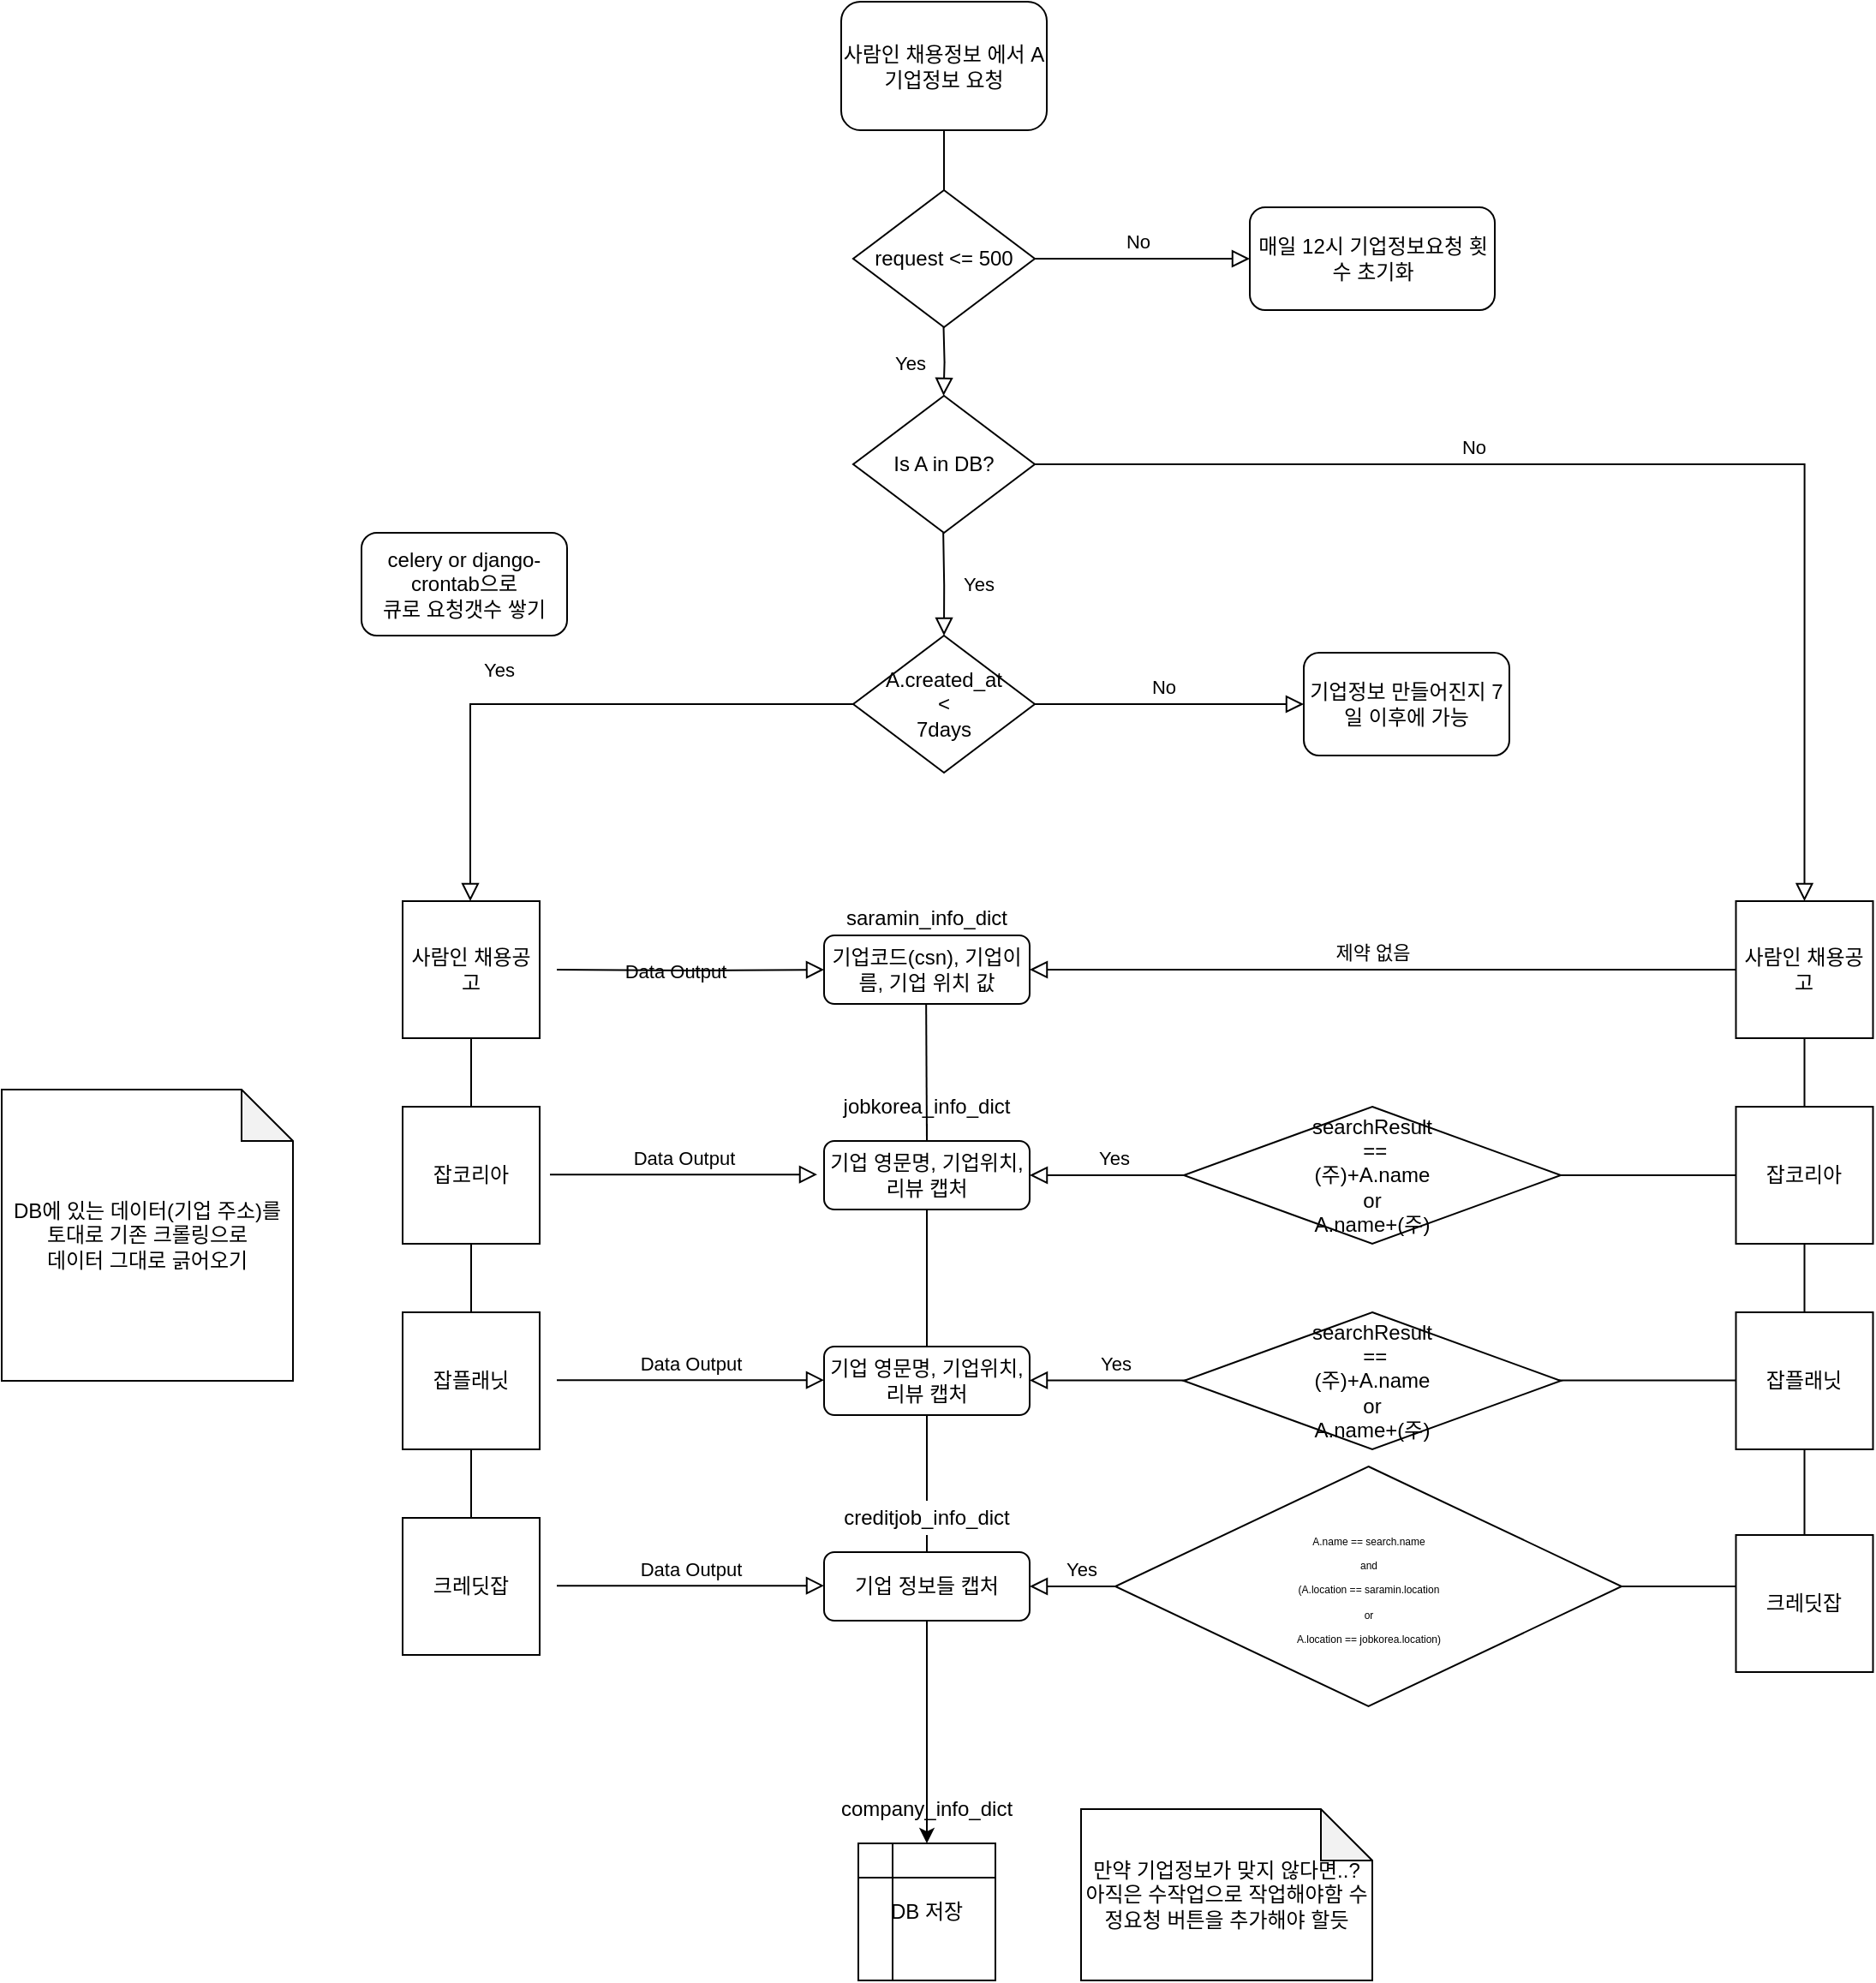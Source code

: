 <mxfile version="14.8.4" type="github">
  <diagram id="C5RBs43oDa-KdzZeNtuy" name="Page-1">
    <mxGraphModel dx="1718" dy="2104" grid="1" gridSize="10" guides="1" tooltips="1" connect="1" arrows="1" fold="1" page="1" pageScale="1" pageWidth="827" pageHeight="1169" math="0" shadow="0">
      <root>
        <mxCell id="WIyWlLk6GJQsqaUBKTNV-0" />
        <mxCell id="WIyWlLk6GJQsqaUBKTNV-1" parent="WIyWlLk6GJQsqaUBKTNV-0" />
        <mxCell id="_Qwmp32nqGXiA7Y4iOjj-80" value="Yes" style="rounded=0;html=1;jettySize=auto;orthogonalLoop=1;fontSize=11;endArrow=block;endFill=0;endSize=8;strokeWidth=1;shadow=0;labelBackgroundColor=none;edgeStyle=orthogonalEdgeStyle;exitX=0;exitY=0.5;exitDx=0;exitDy=0;startArrow=none;" parent="WIyWlLk6GJQsqaUBKTNV-1" source="_Qwmp32nqGXiA7Y4iOjj-69" edge="1">
          <mxGeometry x="0.884" y="-10" relative="1" as="geometry">
            <mxPoint as="offset" />
            <mxPoint x="1270" y="914.71" as="sourcePoint" />
            <mxPoint x="860" y="915" as="targetPoint" />
            <Array as="points">
              <mxPoint x="1320" y="915" />
            </Array>
          </mxGeometry>
        </mxCell>
        <mxCell id="_Qwmp32nqGXiA7Y4iOjj-79" value="Yes" style="rounded=0;html=1;jettySize=auto;orthogonalLoop=1;fontSize=11;endArrow=block;endFill=0;endSize=8;strokeWidth=1;shadow=0;labelBackgroundColor=none;edgeStyle=orthogonalEdgeStyle;exitX=0;exitY=0.5;exitDx=0;exitDy=0;startArrow=none;" parent="WIyWlLk6GJQsqaUBKTNV-1" edge="1">
          <mxGeometry x="0.783" y="-10" relative="1" as="geometry">
            <mxPoint as="offset" />
            <mxPoint x="1320" y="794.71" as="sourcePoint" />
            <mxPoint x="860" y="794.71" as="targetPoint" />
            <Array as="points">
              <mxPoint x="1090" y="794.71" />
              <mxPoint x="1090" y="794.71" />
            </Array>
          </mxGeometry>
        </mxCell>
        <mxCell id="_Qwmp32nqGXiA7Y4iOjj-78" value="Yes" style="rounded=0;html=1;jettySize=auto;orthogonalLoop=1;fontSize=11;endArrow=block;endFill=0;endSize=8;strokeWidth=1;shadow=0;labelBackgroundColor=none;edgeStyle=orthogonalEdgeStyle;exitX=0;exitY=0.5;exitDx=0;exitDy=0;startArrow=none;" parent="WIyWlLk6GJQsqaUBKTNV-1" source="_Qwmp32nqGXiA7Y4iOjj-74" target="WIyWlLk6GJQsqaUBKTNV-12" edge="1">
          <mxGeometry x="0.739" y="-10" relative="1" as="geometry">
            <mxPoint as="offset" />
            <mxPoint x="1228.26" y="605" as="sourcePoint" />
            <mxPoint x="951.76" y="685" as="targetPoint" />
            <Array as="points">
              <mxPoint x="1090" y="675" />
            </Array>
          </mxGeometry>
        </mxCell>
        <mxCell id="_Qwmp32nqGXiA7Y4iOjj-65" value="" style="edgeStyle=orthogonalEdgeStyle;rounded=0;orthogonalLoop=1;jettySize=auto;html=1;entryX=0.5;entryY=0;entryDx=0;entryDy=0;endArrow=none;" parent="WIyWlLk6GJQsqaUBKTNV-1" source="_Qwmp32nqGXiA7Y4iOjj-31" target="_Qwmp32nqGXiA7Y4iOjj-33" edge="1">
          <mxGeometry relative="1" as="geometry">
            <mxPoint x="800" y="645" as="sourcePoint" />
            <mxPoint x="800" y="1275" as="targetPoint" />
          </mxGeometry>
        </mxCell>
        <mxCell id="_Qwmp32nqGXiA7Y4iOjj-63" value="" style="endArrow=none;html=1;entryX=0.5;entryY=1;entryDx=0;entryDy=0;exitX=0.5;exitY=0;exitDx=0;exitDy=0;" parent="WIyWlLk6GJQsqaUBKTNV-1" source="_Qwmp32nqGXiA7Y4iOjj-2" target="_Qwmp32nqGXiA7Y4iOjj-0" edge="1">
          <mxGeometry width="50" height="50" relative="1" as="geometry">
            <mxPoint x="600" y="675" as="sourcePoint" />
            <mxPoint x="650" y="625" as="targetPoint" />
          </mxGeometry>
        </mxCell>
        <mxCell id="_Qwmp32nqGXiA7Y4iOjj-36" style="edgeStyle=orthogonalEdgeStyle;rounded=0;orthogonalLoop=1;jettySize=auto;html=1;entryX=0.5;entryY=0;entryDx=0;entryDy=0;startArrow=none;" parent="WIyWlLk6GJQsqaUBKTNV-1" source="_Qwmp32nqGXiA7Y4iOjj-33" target="_Qwmp32nqGXiA7Y4iOjj-37" edge="1">
          <mxGeometry relative="1" as="geometry">
            <mxPoint x="800" y="1085" as="targetPoint" />
          </mxGeometry>
        </mxCell>
        <mxCell id="WIyWlLk6GJQsqaUBKTNV-3" value="사람인 채용정보 에서 A 기업정보 요청" style="rounded=1;whiteSpace=wrap;html=1;fontSize=12;glass=0;strokeWidth=1;shadow=0;" parent="WIyWlLk6GJQsqaUBKTNV-1" vertex="1">
          <mxGeometry x="750" y="-10" width="120" height="75" as="geometry" />
        </mxCell>
        <mxCell id="WIyWlLk6GJQsqaUBKTNV-5" value="Data Output" style="edgeStyle=orthogonalEdgeStyle;rounded=0;html=1;jettySize=auto;orthogonalLoop=1;fontSize=11;endArrow=block;endFill=0;endSize=8;strokeWidth=1;shadow=0;labelBackgroundColor=none;" parent="WIyWlLk6GJQsqaUBKTNV-1" target="WIyWlLk6GJQsqaUBKTNV-7" edge="1">
          <mxGeometry y="10" relative="1" as="geometry">
            <mxPoint as="offset" />
            <mxPoint x="584" y="555" as="sourcePoint" />
          </mxGeometry>
        </mxCell>
        <mxCell id="WIyWlLk6GJQsqaUBKTNV-7" value="기업코드(csn), 기업이름, 기업 위치 값" style="rounded=1;whiteSpace=wrap;html=1;fontSize=12;glass=0;strokeWidth=1;shadow=0;" parent="WIyWlLk6GJQsqaUBKTNV-1" vertex="1">
          <mxGeometry x="740" y="535" width="120" height="40" as="geometry" />
        </mxCell>
        <mxCell id="WIyWlLk6GJQsqaUBKTNV-12" value="기업 영문명, 기업위치, 리뷰 캡처" style="rounded=1;whiteSpace=wrap;html=1;fontSize=12;glass=0;strokeWidth=1;shadow=0;" parent="WIyWlLk6GJQsqaUBKTNV-1" vertex="1">
          <mxGeometry x="740" y="655" width="120" height="40" as="geometry" />
        </mxCell>
        <mxCell id="_Qwmp32nqGXiA7Y4iOjj-0" value="사람인 채용공고" style="whiteSpace=wrap;html=1;aspect=fixed;" parent="WIyWlLk6GJQsqaUBKTNV-1" vertex="1">
          <mxGeometry x="494" y="515" width="80" height="80" as="geometry" />
        </mxCell>
        <mxCell id="_Qwmp32nqGXiA7Y4iOjj-1" value="잡코리아" style="whiteSpace=wrap;html=1;aspect=fixed;" parent="WIyWlLk6GJQsqaUBKTNV-1" vertex="1">
          <mxGeometry x="494" y="635" width="80" height="80" as="geometry" />
        </mxCell>
        <mxCell id="_Qwmp32nqGXiA7Y4iOjj-2" value="크레딧잡" style="whiteSpace=wrap;html=1;aspect=fixed;" parent="WIyWlLk6GJQsqaUBKTNV-1" vertex="1">
          <mxGeometry x="494" y="875" width="80" height="80" as="geometry" />
        </mxCell>
        <mxCell id="_Qwmp32nqGXiA7Y4iOjj-13" value="Yes" style="rounded=0;html=1;jettySize=auto;orthogonalLoop=1;fontSize=11;endArrow=block;endFill=0;endSize=8;strokeWidth=1;shadow=0;labelBackgroundColor=none;edgeStyle=orthogonalEdgeStyle;startArrow=none;exitX=0;exitY=0.5;exitDx=0;exitDy=0;" parent="WIyWlLk6GJQsqaUBKTNV-1" source="O2hcIhTUHNY9WFCNjRgR-3" edge="1">
          <mxGeometry x="0.223" y="-20" relative="1" as="geometry">
            <mxPoint as="offset" />
            <mxPoint x="740" y="455" as="sourcePoint" />
            <mxPoint x="533.5" y="515" as="targetPoint" />
            <Array as="points">
              <mxPoint x="534" y="400" />
            </Array>
          </mxGeometry>
        </mxCell>
        <mxCell id="_Qwmp32nqGXiA7Y4iOjj-15" value="No" style="edgeStyle=orthogonalEdgeStyle;rounded=0;html=1;jettySize=auto;orthogonalLoop=1;fontSize=11;endArrow=block;endFill=0;endSize=8;strokeWidth=1;shadow=0;labelBackgroundColor=none;entryX=0;entryY=0.5;entryDx=0;entryDy=0;exitX=1;exitY=0.5;exitDx=0;exitDy=0;" parent="WIyWlLk6GJQsqaUBKTNV-1" source="_Qwmp32nqGXiA7Y4iOjj-59" target="_Qwmp32nqGXiA7Y4iOjj-18" edge="1">
          <mxGeometry x="-0.046" y="10" relative="1" as="geometry">
            <mxPoint as="offset" />
            <mxPoint x="587.0" y="320" as="sourcePoint" />
            <mxPoint x="697" y="320" as="targetPoint" />
            <Array as="points" />
          </mxGeometry>
        </mxCell>
        <mxCell id="_Qwmp32nqGXiA7Y4iOjj-18" value="매일 12시 기업정보요청 횟수 초기화" style="rounded=1;whiteSpace=wrap;html=1;" parent="WIyWlLk6GJQsqaUBKTNV-1" vertex="1">
          <mxGeometry x="988.5" y="110" width="143" height="60" as="geometry" />
        </mxCell>
        <mxCell id="_Qwmp32nqGXiA7Y4iOjj-20" value="Data Output" style="edgeStyle=orthogonalEdgeStyle;rounded=0;html=1;jettySize=auto;orthogonalLoop=1;fontSize=11;endArrow=block;endFill=0;endSize=8;strokeWidth=1;shadow=0;labelBackgroundColor=none;" parent="WIyWlLk6GJQsqaUBKTNV-1" edge="1">
          <mxGeometry y="10" relative="1" as="geometry">
            <mxPoint as="offset" />
            <mxPoint x="580" y="674.58" as="sourcePoint" />
            <mxPoint x="736" y="674.58" as="targetPoint" />
          </mxGeometry>
        </mxCell>
        <mxCell id="_Qwmp32nqGXiA7Y4iOjj-30" value="Data Output" style="edgeStyle=orthogonalEdgeStyle;rounded=0;html=1;jettySize=auto;orthogonalLoop=1;fontSize=11;endArrow=block;endFill=0;endSize=8;strokeWidth=1;shadow=0;labelBackgroundColor=none;" parent="WIyWlLk6GJQsqaUBKTNV-1" edge="1">
          <mxGeometry y="10" relative="1" as="geometry">
            <mxPoint as="offset" />
            <mxPoint x="584" y="914.58" as="sourcePoint" />
            <mxPoint x="740.0" y="914.58" as="targetPoint" />
            <Array as="points">
              <mxPoint x="710" y="915" />
              <mxPoint x="710" y="915" />
            </Array>
          </mxGeometry>
        </mxCell>
        <mxCell id="_Qwmp32nqGXiA7Y4iOjj-31" value="jobkorea_info_dict" style="text;html=1;strokeColor=none;fillColor=none;align=center;verticalAlign=middle;whiteSpace=wrap;rounded=0;" parent="WIyWlLk6GJQsqaUBKTNV-1" vertex="1">
          <mxGeometry x="780" y="625" width="40" height="20" as="geometry" />
        </mxCell>
        <mxCell id="_Qwmp32nqGXiA7Y4iOjj-32" value="saramin_info_dict" style="text;html=1;strokeColor=none;fillColor=none;align=center;verticalAlign=middle;whiteSpace=wrap;rounded=0;" parent="WIyWlLk6GJQsqaUBKTNV-1" vertex="1">
          <mxGeometry x="780" y="515" width="40" height="20" as="geometry" />
        </mxCell>
        <mxCell id="_Qwmp32nqGXiA7Y4iOjj-34" value="기업 정보들 캡처" style="rounded=1;whiteSpace=wrap;html=1;fontSize=12;glass=0;strokeWidth=1;shadow=0;" parent="WIyWlLk6GJQsqaUBKTNV-1" vertex="1">
          <mxGeometry x="740" y="895" width="120" height="40" as="geometry" />
        </mxCell>
        <mxCell id="_Qwmp32nqGXiA7Y4iOjj-35" value="" style="endArrow=none;html=1;exitX=0.5;exitY=0;exitDx=0;exitDy=0;" parent="WIyWlLk6GJQsqaUBKTNV-1" source="WIyWlLk6GJQsqaUBKTNV-12" edge="1">
          <mxGeometry width="50" height="50" relative="1" as="geometry">
            <mxPoint x="799.58" y="635" as="sourcePoint" />
            <mxPoint x="799.58" y="575" as="targetPoint" />
          </mxGeometry>
        </mxCell>
        <mxCell id="_Qwmp32nqGXiA7Y4iOjj-37" value="DB 저장" style="shape=internalStorage;whiteSpace=wrap;html=1;backgroundOutline=1;" parent="WIyWlLk6GJQsqaUBKTNV-1" vertex="1">
          <mxGeometry x="760" y="1065" width="80" height="80" as="geometry" />
        </mxCell>
        <mxCell id="_Qwmp32nqGXiA7Y4iOjj-38" value="company_info_dict" style="text;html=1;strokeColor=none;fillColor=none;align=center;verticalAlign=middle;whiteSpace=wrap;rounded=0;" parent="WIyWlLk6GJQsqaUBKTNV-1" vertex="1">
          <mxGeometry x="780" y="1035" width="40" height="20" as="geometry" />
        </mxCell>
        <mxCell id="_Qwmp32nqGXiA7Y4iOjj-42" value="잡플래닛" style="whiteSpace=wrap;html=1;aspect=fixed;" parent="WIyWlLk6GJQsqaUBKTNV-1" vertex="1">
          <mxGeometry x="494" y="755" width="80" height="80" as="geometry" />
        </mxCell>
        <mxCell id="_Qwmp32nqGXiA7Y4iOjj-45" value="기업 영문명, 기업위치, 리뷰 캡처" style="rounded=1;whiteSpace=wrap;html=1;fontSize=12;glass=0;strokeWidth=1;shadow=0;" parent="WIyWlLk6GJQsqaUBKTNV-1" vertex="1">
          <mxGeometry x="740" y="775" width="120" height="40" as="geometry" />
        </mxCell>
        <mxCell id="_Qwmp32nqGXiA7Y4iOjj-46" value="Data Output" style="edgeStyle=orthogonalEdgeStyle;rounded=0;html=1;jettySize=auto;orthogonalLoop=1;fontSize=11;endArrow=block;endFill=0;endSize=8;strokeWidth=1;shadow=0;labelBackgroundColor=none;" parent="WIyWlLk6GJQsqaUBKTNV-1" edge="1">
          <mxGeometry y="10" relative="1" as="geometry">
            <mxPoint as="offset" />
            <mxPoint x="584" y="794.58" as="sourcePoint" />
            <mxPoint x="740" y="794.58" as="targetPoint" />
          </mxGeometry>
        </mxCell>
        <mxCell id="_Qwmp32nqGXiA7Y4iOjj-48" value="searchResult&lt;br&gt;&amp;nbsp;==&lt;br&gt;(주)+A.name&lt;br&gt;or&lt;br&gt;A.name+(주)" style="rhombus;whiteSpace=wrap;html=1;" parent="WIyWlLk6GJQsqaUBKTNV-1" vertex="1">
          <mxGeometry x="950" y="755" width="220" height="80" as="geometry" />
        </mxCell>
        <mxCell id="_Qwmp32nqGXiA7Y4iOjj-50" value="" style="endArrow=none;html=1;" parent="WIyWlLk6GJQsqaUBKTNV-1" target="WIyWlLk6GJQsqaUBKTNV-3" edge="1">
          <mxGeometry width="50" height="50" relative="1" as="geometry">
            <mxPoint x="810" y="105" as="sourcePoint" />
            <mxPoint x="863" y="225" as="targetPoint" />
          </mxGeometry>
        </mxCell>
        <mxCell id="_Qwmp32nqGXiA7Y4iOjj-52" value="Yes" style="rounded=0;html=1;jettySize=auto;orthogonalLoop=1;fontSize=11;endArrow=block;endFill=0;endSize=8;strokeWidth=1;shadow=0;labelBackgroundColor=none;edgeStyle=orthogonalEdgeStyle;" parent="WIyWlLk6GJQsqaUBKTNV-1" edge="1">
          <mxGeometry y="20" relative="1" as="geometry">
            <mxPoint as="offset" />
            <mxPoint x="809.76" y="180" as="sourcePoint" />
            <mxPoint x="809.76" y="220" as="targetPoint" />
          </mxGeometry>
        </mxCell>
        <mxCell id="_Qwmp32nqGXiA7Y4iOjj-57" value="&lt;font style=&quot;font-size: 6px&quot;&gt;A.name == search.name&lt;br style=&quot;font-size: 6px&quot;&gt;and&lt;br style=&quot;font-size: 6px&quot;&gt;(A.location == saramin.location &lt;br&gt;or &lt;br&gt;A.location == jobkorea.location)&lt;/font&gt;" style="rhombus;whiteSpace=wrap;html=1;" parent="WIyWlLk6GJQsqaUBKTNV-1" vertex="1">
          <mxGeometry x="910" y="845" width="295.5" height="140" as="geometry" />
        </mxCell>
        <mxCell id="_Qwmp32nqGXiA7Y4iOjj-59" value="request &amp;lt;= 500" style="rhombus;whiteSpace=wrap;html=1;" parent="WIyWlLk6GJQsqaUBKTNV-1" vertex="1">
          <mxGeometry x="757" y="100" width="106" height="80" as="geometry" />
        </mxCell>
        <mxCell id="_Qwmp32nqGXiA7Y4iOjj-60" value="Is A in DB?" style="rhombus;whiteSpace=wrap;html=1;" parent="WIyWlLk6GJQsqaUBKTNV-1" vertex="1">
          <mxGeometry x="757" y="220" width="106" height="80" as="geometry" />
        </mxCell>
        <mxCell id="_Qwmp32nqGXiA7Y4iOjj-33" value="creditjob_info_dict" style="text;html=1;strokeColor=none;fillColor=none;align=center;verticalAlign=middle;whiteSpace=wrap;rounded=0;" parent="WIyWlLk6GJQsqaUBKTNV-1" vertex="1">
          <mxGeometry x="780" y="865" width="40" height="20" as="geometry" />
        </mxCell>
        <mxCell id="_Qwmp32nqGXiA7Y4iOjj-66" value="" style="endArrow=none;html=1;entryX=0.5;entryY=1;entryDx=0;entryDy=0;exitX=0.5;exitY=0;exitDx=0;exitDy=0;" parent="WIyWlLk6GJQsqaUBKTNV-1" source="_Qwmp32nqGXiA7Y4iOjj-69" target="_Qwmp32nqGXiA7Y4iOjj-67" edge="1">
          <mxGeometry width="50" height="50" relative="1" as="geometry">
            <mxPoint x="1378.25" y="675" as="sourcePoint" />
            <mxPoint x="1428.25" y="625" as="targetPoint" />
          </mxGeometry>
        </mxCell>
        <mxCell id="_Qwmp32nqGXiA7Y4iOjj-67" value="사람인 채용공고" style="whiteSpace=wrap;html=1;aspect=fixed;" parent="WIyWlLk6GJQsqaUBKTNV-1" vertex="1">
          <mxGeometry x="1272.25" y="515" width="80" height="80" as="geometry" />
        </mxCell>
        <mxCell id="_Qwmp32nqGXiA7Y4iOjj-68" value="잡코리아" style="whiteSpace=wrap;html=1;aspect=fixed;" parent="WIyWlLk6GJQsqaUBKTNV-1" vertex="1">
          <mxGeometry x="1272.25" y="635" width="80" height="80" as="geometry" />
        </mxCell>
        <mxCell id="_Qwmp32nqGXiA7Y4iOjj-69" value="크레딧잡" style="whiteSpace=wrap;html=1;aspect=fixed;" parent="WIyWlLk6GJQsqaUBKTNV-1" vertex="1">
          <mxGeometry x="1272.25" y="885" width="80" height="80" as="geometry" />
        </mxCell>
        <mxCell id="_Qwmp32nqGXiA7Y4iOjj-70" value="잡플래닛" style="whiteSpace=wrap;html=1;aspect=fixed;" parent="WIyWlLk6GJQsqaUBKTNV-1" vertex="1">
          <mxGeometry x="1272.25" y="755" width="80" height="80" as="geometry" />
        </mxCell>
        <mxCell id="_Qwmp32nqGXiA7Y4iOjj-73" value="No" style="edgeStyle=orthogonalEdgeStyle;rounded=0;html=1;jettySize=auto;orthogonalLoop=1;fontSize=11;endArrow=block;endFill=0;endSize=8;strokeWidth=1;shadow=0;labelBackgroundColor=none;entryX=0.5;entryY=0;entryDx=0;entryDy=0;exitX=1;exitY=0.5;exitDx=0;exitDy=0;" parent="WIyWlLk6GJQsqaUBKTNV-1" source="_Qwmp32nqGXiA7Y4iOjj-60" target="_Qwmp32nqGXiA7Y4iOjj-67" edge="1">
          <mxGeometry x="-0.273" y="10" relative="1" as="geometry">
            <mxPoint as="offset" />
            <mxPoint x="980" y="425" as="sourcePoint" />
            <mxPoint x="1184" y="425" as="targetPoint" />
            <Array as="points" />
          </mxGeometry>
        </mxCell>
        <mxCell id="_Qwmp32nqGXiA7Y4iOjj-76" value="제약 없음" style="rounded=0;html=1;jettySize=auto;orthogonalLoop=1;fontSize=11;endArrow=block;endFill=0;endSize=8;strokeWidth=1;shadow=0;labelBackgroundColor=none;edgeStyle=orthogonalEdgeStyle;exitX=0;exitY=0.5;exitDx=0;exitDy=0;" parent="WIyWlLk6GJQsqaUBKTNV-1" source="_Qwmp32nqGXiA7Y4iOjj-67" target="WIyWlLk6GJQsqaUBKTNV-7" edge="1">
          <mxGeometry x="0.03" y="-10" relative="1" as="geometry">
            <mxPoint as="offset" />
            <mxPoint x="1097.33" y="525" as="sourcePoint" />
            <mxPoint x="1097.33" y="575" as="targetPoint" />
          </mxGeometry>
        </mxCell>
        <mxCell id="_Qwmp32nqGXiA7Y4iOjj-74" value="searchResult&lt;br&gt;&amp;nbsp;==&lt;br&gt;(주)+A.name&lt;br&gt;or&lt;br&gt;A.name+(주)" style="rhombus;whiteSpace=wrap;html=1;" parent="WIyWlLk6GJQsqaUBKTNV-1" vertex="1">
          <mxGeometry x="950" y="635" width="220" height="80" as="geometry" />
        </mxCell>
        <mxCell id="_Qwmp32nqGXiA7Y4iOjj-82" value="" style="rounded=0;html=1;jettySize=auto;orthogonalLoop=1;fontSize=11;endArrow=none;endFill=0;endSize=8;strokeWidth=1;shadow=0;labelBackgroundColor=none;edgeStyle=orthogonalEdgeStyle;exitX=0;exitY=0.5;exitDx=0;exitDy=0;startArrow=none;" parent="WIyWlLk6GJQsqaUBKTNV-1" source="_Qwmp32nqGXiA7Y4iOjj-68" target="_Qwmp32nqGXiA7Y4iOjj-74" edge="1">
          <mxGeometry x="0.739" y="-10" relative="1" as="geometry">
            <mxPoint as="offset" />
            <mxPoint x="1272.25" y="675" as="sourcePoint" />
            <mxPoint x="812.25" y="675.034" as="targetPoint" />
            <Array as="points">
              <mxPoint x="1042.25" y="675" />
            </Array>
          </mxGeometry>
        </mxCell>
        <mxCell id="_Qwmp32nqGXiA7Y4iOjj-84" value="DB에 있는 데이터(기업 주소)를 토대로 기존 크롤링으로 &lt;br&gt;데이터 그대로 긁어오기" style="shape=note;whiteSpace=wrap;html=1;backgroundOutline=1;darkOpacity=0.05;" parent="WIyWlLk6GJQsqaUBKTNV-1" vertex="1">
          <mxGeometry x="260" y="625" width="170" height="170" as="geometry" />
        </mxCell>
        <mxCell id="O2hcIhTUHNY9WFCNjRgR-0" value="celery or django-crontab으로 &lt;br&gt;큐로 요청갯수 쌓기" style="rounded=1;whiteSpace=wrap;html=1;" vertex="1" parent="WIyWlLk6GJQsqaUBKTNV-1">
          <mxGeometry x="470" y="300" width="120" height="60" as="geometry" />
        </mxCell>
        <mxCell id="O2hcIhTUHNY9WFCNjRgR-1" value="No" style="edgeStyle=orthogonalEdgeStyle;rounded=0;html=1;jettySize=auto;orthogonalLoop=1;fontSize=11;endArrow=block;endFill=0;endSize=8;strokeWidth=1;shadow=0;labelBackgroundColor=none;entryX=0;entryY=0.5;entryDx=0;entryDy=0;startArrow=none;" edge="1" parent="WIyWlLk6GJQsqaUBKTNV-1" source="O2hcIhTUHNY9WFCNjRgR-3" target="O2hcIhTUHNY9WFCNjRgR-2">
          <mxGeometry x="-0.049" y="10" relative="1" as="geometry">
            <mxPoint as="offset" />
            <mxPoint x="577" y="409.5" as="sourcePoint" />
            <mxPoint x="730" y="409.5" as="targetPoint" />
            <Array as="points" />
          </mxGeometry>
        </mxCell>
        <mxCell id="O2hcIhTUHNY9WFCNjRgR-2" value="기업정보 만들어진지 7일 이후에 가능" style="rounded=1;whiteSpace=wrap;html=1;" vertex="1" parent="WIyWlLk6GJQsqaUBKTNV-1">
          <mxGeometry x="1020" y="370" width="120" height="60" as="geometry" />
        </mxCell>
        <mxCell id="O2hcIhTUHNY9WFCNjRgR-3" value="A.created_at &lt;br&gt;&amp;lt; &lt;br&gt;7days" style="rhombus;whiteSpace=wrap;html=1;" vertex="1" parent="WIyWlLk6GJQsqaUBKTNV-1">
          <mxGeometry x="757" y="360" width="106" height="80" as="geometry" />
        </mxCell>
        <mxCell id="O2hcIhTUHNY9WFCNjRgR-6" value="Yes" style="rounded=0;html=1;jettySize=auto;orthogonalLoop=1;fontSize=11;endArrow=block;endFill=0;endSize=8;strokeWidth=1;shadow=0;labelBackgroundColor=none;edgeStyle=orthogonalEdgeStyle;entryX=0.5;entryY=0;entryDx=0;entryDy=0;" edge="1" parent="WIyWlLk6GJQsqaUBKTNV-1" target="O2hcIhTUHNY9WFCNjRgR-3">
          <mxGeometry y="20" relative="1" as="geometry">
            <mxPoint as="offset" />
            <mxPoint x="809.58" y="300" as="sourcePoint" />
            <mxPoint x="809.58" y="340" as="targetPoint" />
          </mxGeometry>
        </mxCell>
        <mxCell id="O2hcIhTUHNY9WFCNjRgR-7" value="만약 기업정보가 맞지 않다면..? 아직은 수작업으로 작업해야함 수정요청 버튼을 추가해야 할듯" style="shape=note;whiteSpace=wrap;html=1;backgroundOutline=1;darkOpacity=0.05;" vertex="1" parent="WIyWlLk6GJQsqaUBKTNV-1">
          <mxGeometry x="890" y="1045" width="170" height="100" as="geometry" />
        </mxCell>
      </root>
    </mxGraphModel>
  </diagram>
</mxfile>
